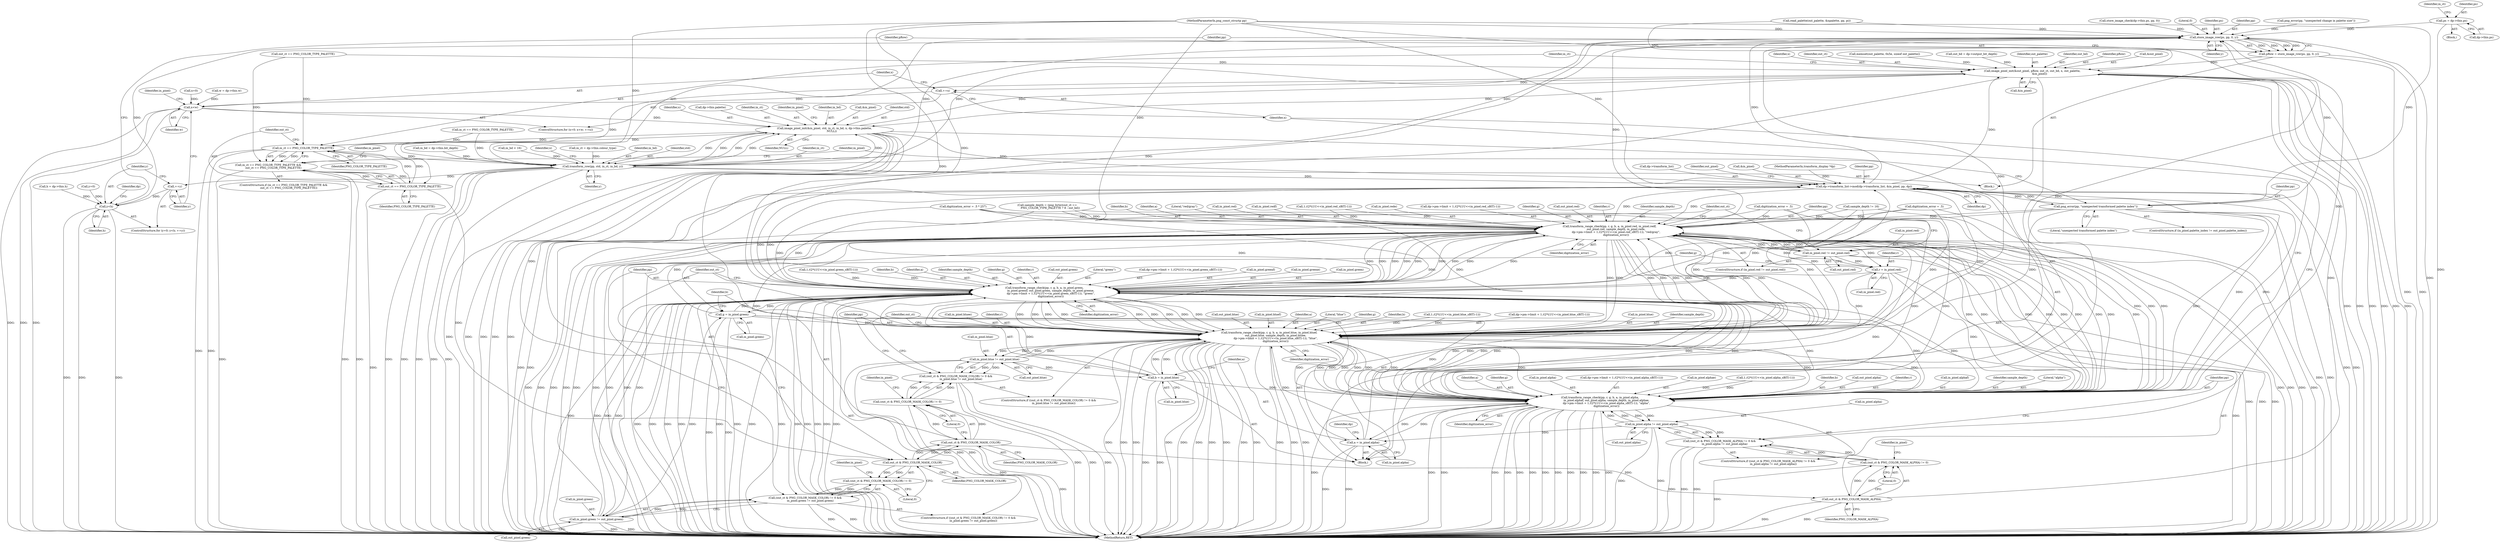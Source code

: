 digraph "0_Android_9d4853418ab2f754c2b63e091c29c5529b8b86ca_148@pointer" {
"1000122" [label="(Call,ps = dp->this.ps)"];
"1000329" [label="(Call,store_image_row(ps, pp, 0, y))"];
"1000327" [label="(Call,pRow = store_image_row(ps, pp, 0, y))"];
"1000426" [label="(Call,image_pixel_init(&out_pixel, pRow, out_ct, out_bd, x, out_palette,\n                 &in_pixel))"];
"1000349" [label="(Call,++x)"];
"1000346" [label="(Call,x<w)"];
"1000358" [label="(Call,image_pixel_init(&in_pixel, std, in_ct, in_bd, x, dp->this.palette,\n                 NULL))"];
"1000336" [label="(Call,transform_row(pp, std, in_ct, in_bd, y))"];
"1000323" [label="(Call,++y)"];
"1000320" [label="(Call,y<h)"];
"1000418" [label="(Call,dp->transform_list->mod(dp->transform_list, &in_pixel, pp, dp))"];
"1000453" [label="(Call,png_error(pp, \"unexpected transformed palette index\"))"];
"1000464" [label="(Call,transform_range_check(pp, r, g, b, a, in_pixel.red, in_pixel.redf,\n               out_pixel.red, sample_depth, in_pixel.rede,\n               dp->pm->limit + 1./(2*((1U<<in_pixel.red_sBIT)-1)), \"red/gray\",\n               digitization_error))"];
"1000398" [label="(Call,r = in_pixel.red)"];
"1000516" [label="(Call,transform_range_check(pp, r, g, b, a, in_pixel.green,\n               in_pixel.greenf, out_pixel.green, sample_depth, in_pixel.greene,\n               dp->pm->limit + 1./(2*((1U<<in_pixel.green_sBIT)-1)), \"green\",\n               digitization_error))"];
"1000403" [label="(Call,g = in_pixel.green)"];
"1000568" [label="(Call,transform_range_check(pp, r, g, b, a, in_pixel.blue, in_pixel.bluef,\n               out_pixel.blue, sample_depth, in_pixel.bluee,\n               dp->pm->limit + 1./(2*((1U<<in_pixel.blue_sBIT)-1)), \"blue\",\n               digitization_error))"];
"1000408" [label="(Call,b = in_pixel.blue)"];
"1000620" [label="(Call,transform_range_check(pp, r, g, b, a, in_pixel.alpha,\n               in_pixel.alphaf, out_pixel.alpha, sample_depth, in_pixel.alphae,\n               dp->pm->limit + 1./(2*((1U<<in_pixel.alpha_sBIT)-1)), \"alpha\",\n               digitization_error))"];
"1000413" [label="(Call,a = in_pixel.alpha)"];
"1000613" [label="(Call,in_pixel.alpha != out_pixel.alpha)"];
"1000607" [label="(Call,(out_ct & PNG_COLOR_MASK_ALPHA) != 0 &&\n            in_pixel.alpha != out_pixel.alpha)"];
"1000561" [label="(Call,in_pixel.blue != out_pixel.blue)"];
"1000555" [label="(Call,(out_ct & PNG_COLOR_MASK_COLOR) != 0 &&\n            in_pixel.blue != out_pixel.blue)"];
"1000509" [label="(Call,in_pixel.green != out_pixel.green)"];
"1000503" [label="(Call,(out_ct & PNG_COLOR_MASK_COLOR) != 0 &&\n            in_pixel.green != out_pixel.green)"];
"1000457" [label="(Call,in_pixel.red != out_pixel.red)"];
"1000438" [label="(Call,in_ct == PNG_COLOR_TYPE_PALETTE)"];
"1000437" [label="(Call,in_ct == PNG_COLOR_TYPE_PALETTE &&\n            out_ct == PNG_COLOR_TYPE_PALETTE)"];
"1000441" [label="(Call,out_ct == PNG_COLOR_TYPE_PALETTE)"];
"1000505" [label="(Call,out_ct & PNG_COLOR_MASK_COLOR)"];
"1000504" [label="(Call,(out_ct & PNG_COLOR_MASK_COLOR) != 0)"];
"1000557" [label="(Call,out_ct & PNG_COLOR_MASK_COLOR)"];
"1000556" [label="(Call,(out_ct & PNG_COLOR_MASK_COLOR) != 0)"];
"1000609" [label="(Call,out_ct & PNG_COLOR_MASK_ALPHA)"];
"1000608" [label="(Call,(out_ct & PNG_COLOR_MASK_ALPHA) != 0)"];
"1000333" [label="(Identifier,y)"];
"1000580" [label="(Call,out_pixel.blue)"];
"1000556" [label="(Call,(out_ct & PNG_COLOR_MASK_COLOR) != 0)"];
"1000458" [label="(Call,in_pixel.red)"];
"1000467" [label="(Identifier,g)"];
"1000365" [label="(Call,dp->this.palette)"];
"1000327" [label="(Call,pRow = store_image_row(ps, pp, 0, y))"];
"1000320" [label="(Call,y<h)"];
"1000617" [label="(Call,out_pixel.alpha)"];
"1000507" [label="(Identifier,PNG_COLOR_MASK_COLOR)"];
"1000408" [label="(Call,b = in_pixel.blue)"];
"1000341" [label="(Identifier,y)"];
"1000427" [label="(Call,&out_pixel)"];
"1000476" [label="(Call,out_pixel.red)"];
"1000513" [label="(Call,out_pixel.green)"];
"1000568" [label="(Call,transform_range_check(pp, r, g, b, a, in_pixel.blue, in_pixel.bluef,\n               out_pixel.blue, sample_depth, in_pixel.bluee,\n               dp->pm->limit + 1./(2*((1U<<in_pixel.blue_sBIT)-1)), \"blue\",\n               digitization_error))"];
"1000311" [label="(Call,digitization_error = .5 * 257)"];
"1000625" [label="(Identifier,a)"];
"1000506" [label="(Identifier,out_ct)"];
"1000434" [label="(Call,&in_pixel)"];
"1000615" [label="(Identifier,in_pixel)"];
"1000563" [label="(Identifier,in_pixel)"];
"1000238" [label="(Call,out_ct == PNG_COLOR_TYPE_PALETTE)"];
"1000516" [label="(Call,transform_range_check(pp, r, g, b, a, in_pixel.green,\n               in_pixel.greenf, out_pixel.green, sample_depth, in_pixel.greene,\n               dp->pm->limit + 1./(2*((1U<<in_pixel.green_sBIT)-1)), \"green\",\n               digitization_error))"];
"1000317" [label="(Call,y=0)"];
"1000541" [label="(Call,1./(2*((1U<<in_pixel.green_sBIT)-1)))"];
"1000349" [label="(Call,++x)"];
"1000561" [label="(Call,in_pixel.blue != out_pixel.blue)"];
"1000466" [label="(Identifier,r)"];
"1000249" [label="(Call,read_palette(out_palette, &npalette, pp, pi))"];
"1000121" [label="(Block,)"];
"1000614" [label="(Call,in_pixel.alpha)"];
"1000520" [label="(Identifier,b)"];
"1000577" [label="(Call,in_pixel.bluef)"];
"1000461" [label="(Call,out_pixel.red)"];
"1000323" [label="(Call,++y)"];
"1000432" [label="(Identifier,x)"];
"1000662" [label="(Identifier,dp)"];
"1000337" [label="(Identifier,pp)"];
"1000322" [label="(Identifier,h)"];
"1000611" [label="(Identifier,PNG_COLOR_MASK_ALPHA)"];
"1000400" [label="(Call,in_pixel.red)"];
"1000266" [label="(Call,digitization_error = .5)"];
"1000483" [label="(Call,dp->pm->limit + 1./(2*((1U<<in_pixel.red_sBIT)-1)))"];
"1000573" [label="(Identifier,a)"];
"1000465" [label="(Identifier,pp)"];
"1000604" [label="(Literal,\"blue\")"];
"1000346" [label="(Call,x<w)"];
"1000362" [label="(Identifier,in_ct)"];
"1000294" [label="(Call,sample_depth != 16)"];
"1000623" [label="(Identifier,g)"];
"1000555" [label="(Call,(out_ct & PNG_COLOR_MASK_COLOR) != 0 &&\n            in_pixel.blue != out_pixel.blue)"];
"1000331" [label="(Identifier,pp)"];
"1000263" [label="(Call,png_error(pp, \"unexpected change in palette size\"))"];
"1000479" [label="(Identifier,sample_depth)"];
"1000621" [label="(Identifier,pp)"];
"1000229" [label="(Call,store_image_check(dp->this.ps, pp, 0))"];
"1000571" [label="(Identifier,g)"];
"1000437" [label="(Call,in_ct == PNG_COLOR_TYPE_PALETTE &&\n            out_ct == PNG_COLOR_TYPE_PALETTE)"];
"1000626" [label="(Call,in_pixel.alpha)"];
"1000440" [label="(Identifier,PNG_COLOR_TYPE_PALETTE)"];
"1000442" [label="(Identifier,out_ct)"];
"1000443" [label="(Identifier,PNG_COLOR_TYPE_PALETTE)"];
"1000358" [label="(Call,image_pixel_init(&in_pixel, std, in_ct, in_bd, x, dp->this.palette,\n                 NULL))"];
"1000572" [label="(Identifier,b)"];
"1000639" [label="(Call,dp->pm->limit + 1./(2*((1U<<in_pixel.alpha_sBIT)-1)))"];
"1000410" [label="(Call,in_pixel.blue)"];
"1000511" [label="(Identifier,in_pixel)"];
"1000321" [label="(Identifier,y)"];
"1000455" [label="(Literal,\"unexpected transformed palette index\")"];
"1000343" [label="(Call,x=0)"];
"1000593" [label="(Call,1./(2*((1U<<in_pixel.blue_sBIT)-1)))"];
"1000328" [label="(Identifier,pRow)"];
"1000502" [label="(ControlStructure,if ((out_ct & PNG_COLOR_MASK_COLOR) != 0 &&\n            in_pixel.green != out_pixel.green))"];
"1000424" [label="(Identifier,pp)"];
"1000439" [label="(Identifier,in_ct)"];
"1000558" [label="(Identifier,out_ct)"];
"1000553" [label="(Identifier,digitization_error)"];
"1000430" [label="(Identifier,out_ct)"];
"1000468" [label="(Identifier,b)"];
"1000510" [label="(Call,in_pixel.green)"];
"1000272" [label="(Call,memset(out_palette, 0x5e, sizeof out_palette))"];
"1000667" [label="(MethodReturn,RET)"];
"1000419" [label="(Call,dp->transform_list)"];
"1000168" [label="(Call,out_bd = dp->output_bit_depth)"];
"1000636" [label="(Call,in_pixel.alphae)"];
"1000373" [label="(Identifier,in_pixel)"];
"1000501" [label="(Identifier,digitization_error)"];
"1000587" [label="(Call,dp->pm->limit + 1./(2*((1U<<in_pixel.blue_sBIT)-1)))"];
"1000517" [label="(Identifier,pp)"];
"1000360" [label="(Identifier,in_pixel)"];
"1000282" [label="(Call,in_bd < 16)"];
"1000370" [label="(Identifier,NULL)"];
"1000344" [label="(Identifier,x)"];
"1000363" [label="(Identifier,in_bd)"];
"1000329" [label="(Call,store_image_row(ps, pp, 0, y))"];
"1000521" [label="(Identifier,a)"];
"1000531" [label="(Identifier,sample_depth)"];
"1000554" [label="(ControlStructure,if ((out_ct & PNG_COLOR_MASK_COLOR) != 0 &&\n            in_pixel.blue != out_pixel.blue))"];
"1000503" [label="(Call,(out_ct & PNG_COLOR_MASK_COLOR) != 0 &&\n            in_pixel.green != out_pixel.green)"];
"1000415" [label="(Call,in_pixel.alpha)"];
"1000425" [label="(Identifier,dp)"];
"1000420" [label="(Identifier,dp)"];
"1000519" [label="(Identifier,g)"];
"1000347" [label="(Identifier,x)"];
"1000146" [label="(Call,w = dp->this.w)"];
"1000130" [label="(Call,in_ct = dp->this.colour_type)"];
"1000518" [label="(Identifier,r)"];
"1000340" [label="(Identifier,in_bd)"];
"1000433" [label="(Identifier,out_palette)"];
"1000459" [label="(Identifier,in_pixel)"];
"1000414" [label="(Identifier,a)"];
"1000426" [label="(Call,image_pixel_init(&out_pixel, pRow, out_ct, out_bd, x, out_palette,\n                 &in_pixel))"];
"1000348" [label="(Identifier,w)"];
"1000409" [label="(Identifier,b)"];
"1000606" [label="(ControlStructure,if ((out_ct & PNG_COLOR_MASK_ALPHA) != 0 &&\n            in_pixel.alpha != out_pixel.alpha))"];
"1000413" [label="(Call,a = in_pixel.alpha)"];
"1000445" [label="(ControlStructure,if (in_pixel.palette_index != out_pixel.palette_index))"];
"1000403" [label="(Call,g = in_pixel.green)"];
"1000645" [label="(Call,1./(2*((1U<<in_pixel.alpha_sBIT)-1)))"];
"1000505" [label="(Call,out_ct & PNG_COLOR_MASK_COLOR)"];
"1000338" [label="(Identifier,std)"];
"1000612" [label="(Literal,0)"];
"1000119" [label="(MethodParameterIn,png_const_structp pp)"];
"1000418" [label="(Call,dp->transform_list->mod(dp->transform_list, &in_pixel, pp, dp))"];
"1000469" [label="(Identifier,a)"];
"1000500" [label="(Literal,\"red/gray\")"];
"1000509" [label="(Call,in_pixel.green != out_pixel.green)"];
"1000399" [label="(Identifier,r)"];
"1000431" [label="(Identifier,out_bd)"];
"1000620" [label="(Call,transform_range_check(pp, r, g, b, a, in_pixel.alpha,\n               in_pixel.alphaf, out_pixel.alpha, sample_depth, in_pixel.alphae,\n               dp->pm->limit + 1./(2*((1U<<in_pixel.alpha_sBIT)-1)), \"alpha\",\n               digitization_error))"];
"1000528" [label="(Call,out_pixel.green)"];
"1000552" [label="(Literal,\"green\")"];
"1000324" [label="(Identifier,y)"];
"1000339" [label="(Identifier,in_ct)"];
"1000470" [label="(Call,in_pixel.red)"];
"1000359" [label="(Call,&in_pixel)"];
"1000624" [label="(Identifier,b)"];
"1000632" [label="(Call,out_pixel.alpha)"];
"1000562" [label="(Call,in_pixel.blue)"];
"1000404" [label="(Identifier,g)"];
"1000560" [label="(Literal,0)"];
"1000428" [label="(Identifier,out_pixel)"];
"1000325" [label="(Block,)"];
"1000622" [label="(Identifier,r)"];
"1000473" [label="(Call,in_pixel.redf)"];
"1000565" [label="(Call,out_pixel.blue)"];
"1000307" [label="(Call,digitization_error = .5)"];
"1000422" [label="(Call,&in_pixel)"];
"1000138" [label="(Call,in_bd = dp->this.bit_depth)"];
"1000350" [label="(Identifier,x)"];
"1000429" [label="(Identifier,pRow)"];
"1000629" [label="(Call,in_pixel.alphaf)"];
"1000557" [label="(Call,out_ct & PNG_COLOR_MASK_COLOR)"];
"1000174" [label="(Call,sample_depth = (png_byte)(out_ct ==\n       PNG_COLOR_TYPE_PALETTE ? 8 : out_bd))"];
"1000535" [label="(Call,dp->pm->limit + 1./(2*((1U<<in_pixel.green_sBIT)-1)))"];
"1000574" [label="(Call,in_pixel.blue)"];
"1000525" [label="(Call,in_pixel.greenf)"];
"1000610" [label="(Identifier,out_ct)"];
"1000657" [label="(Identifier,digitization_error)"];
"1000448" [label="(Identifier,in_pixel)"];
"1000456" [label="(ControlStructure,if (in_pixel.red != out_pixel.red))"];
"1000342" [label="(ControlStructure,for (x=0; x<w; ++x))"];
"1000583" [label="(Identifier,sample_depth)"];
"1000398" [label="(Call,r = in_pixel.red)"];
"1000131" [label="(Identifier,in_ct)"];
"1000124" [label="(Call,dp->this.ps)"];
"1000489" [label="(Call,1./(2*((1U<<in_pixel.red_sBIT)-1)))"];
"1000504" [label="(Call,(out_ct & PNG_COLOR_MASK_COLOR) != 0)"];
"1000457" [label="(Call,in_pixel.red != out_pixel.red)"];
"1000405" [label="(Call,in_pixel.green)"];
"1000438" [label="(Call,in_ct == PNG_COLOR_TYPE_PALETTE)"];
"1000454" [label="(Identifier,pp)"];
"1000613" [label="(Call,in_pixel.alpha != out_pixel.alpha)"];
"1000635" [label="(Identifier,sample_depth)"];
"1000584" [label="(Call,in_pixel.bluee)"];
"1000609" [label="(Call,out_ct & PNG_COLOR_MASK_ALPHA)"];
"1000453" [label="(Call,png_error(pp, \"unexpected transformed palette index\"))"];
"1000569" [label="(Identifier,pp)"];
"1000441" [label="(Call,out_ct == PNG_COLOR_TYPE_PALETTE)"];
"1000436" [label="(ControlStructure,if (in_ct == PNG_COLOR_TYPE_PALETTE &&\n            out_ct == PNG_COLOR_TYPE_PALETTE))"];
"1000122" [label="(Call,ps = dp->this.ps)"];
"1000605" [label="(Identifier,digitization_error)"];
"1000279" [label="(Call,in_ct == PNG_COLOR_TYPE_PALETTE)"];
"1000480" [label="(Call,in_pixel.rede)"];
"1000508" [label="(Literal,0)"];
"1000123" [label="(Identifier,ps)"];
"1000336" [label="(Call,transform_row(pp, std, in_ct, in_bd, y))"];
"1000464" [label="(Call,transform_range_check(pp, r, g, b, a, in_pixel.red, in_pixel.redf,\n               out_pixel.red, sample_depth, in_pixel.rede,\n               dp->pm->limit + 1./(2*((1U<<in_pixel.red_sBIT)-1)), \"red/gray\",\n               digitization_error))"];
"1000607" [label="(Call,(out_ct & PNG_COLOR_MASK_ALPHA) != 0 &&\n            in_pixel.alpha != out_pixel.alpha)"];
"1000570" [label="(Identifier,r)"];
"1000361" [label="(Identifier,std)"];
"1000332" [label="(Literal,0)"];
"1000330" [label="(Identifier,ps)"];
"1000154" [label="(Call,h = dp->this.h)"];
"1000118" [label="(MethodParameterIn,transform_display *dp)"];
"1000559" [label="(Identifier,PNG_COLOR_MASK_COLOR)"];
"1000316" [label="(ControlStructure,for (y=0; y<h; ++y))"];
"1000532" [label="(Call,in_pixel.greene)"];
"1000351" [label="(Block,)"];
"1000656" [label="(Literal,\"alpha\")"];
"1000608" [label="(Call,(out_ct & PNG_COLOR_MASK_ALPHA) != 0)"];
"1000522" [label="(Call,in_pixel.green)"];
"1000364" [label="(Identifier,x)"];
"1000122" -> "1000121"  [label="AST: "];
"1000122" -> "1000124"  [label="CFG: "];
"1000123" -> "1000122"  [label="AST: "];
"1000124" -> "1000122"  [label="AST: "];
"1000131" -> "1000122"  [label="CFG: "];
"1000122" -> "1000667"  [label="DDG: "];
"1000122" -> "1000329"  [label="DDG: "];
"1000329" -> "1000327"  [label="AST: "];
"1000329" -> "1000333"  [label="CFG: "];
"1000330" -> "1000329"  [label="AST: "];
"1000331" -> "1000329"  [label="AST: "];
"1000332" -> "1000329"  [label="AST: "];
"1000333" -> "1000329"  [label="AST: "];
"1000327" -> "1000329"  [label="CFG: "];
"1000329" -> "1000667"  [label="DDG: "];
"1000329" -> "1000327"  [label="DDG: "];
"1000329" -> "1000327"  [label="DDG: "];
"1000329" -> "1000327"  [label="DDG: "];
"1000329" -> "1000327"  [label="DDG: "];
"1000620" -> "1000329"  [label="DDG: "];
"1000263" -> "1000329"  [label="DDG: "];
"1000418" -> "1000329"  [label="DDG: "];
"1000453" -> "1000329"  [label="DDG: "];
"1000336" -> "1000329"  [label="DDG: "];
"1000568" -> "1000329"  [label="DDG: "];
"1000464" -> "1000329"  [label="DDG: "];
"1000249" -> "1000329"  [label="DDG: "];
"1000229" -> "1000329"  [label="DDG: "];
"1000516" -> "1000329"  [label="DDG: "];
"1000119" -> "1000329"  [label="DDG: "];
"1000320" -> "1000329"  [label="DDG: "];
"1000329" -> "1000336"  [label="DDG: "];
"1000329" -> "1000336"  [label="DDG: "];
"1000327" -> "1000325"  [label="AST: "];
"1000328" -> "1000327"  [label="AST: "];
"1000337" -> "1000327"  [label="CFG: "];
"1000327" -> "1000667"  [label="DDG: "];
"1000327" -> "1000667"  [label="DDG: "];
"1000327" -> "1000426"  [label="DDG: "];
"1000426" -> "1000351"  [label="AST: "];
"1000426" -> "1000434"  [label="CFG: "];
"1000427" -> "1000426"  [label="AST: "];
"1000429" -> "1000426"  [label="AST: "];
"1000430" -> "1000426"  [label="AST: "];
"1000431" -> "1000426"  [label="AST: "];
"1000432" -> "1000426"  [label="AST: "];
"1000433" -> "1000426"  [label="AST: "];
"1000434" -> "1000426"  [label="AST: "];
"1000439" -> "1000426"  [label="CFG: "];
"1000426" -> "1000667"  [label="DDG: "];
"1000426" -> "1000667"  [label="DDG: "];
"1000426" -> "1000667"  [label="DDG: "];
"1000426" -> "1000667"  [label="DDG: "];
"1000426" -> "1000667"  [label="DDG: "];
"1000426" -> "1000667"  [label="DDG: "];
"1000426" -> "1000349"  [label="DDG: "];
"1000426" -> "1000358"  [label="DDG: "];
"1000238" -> "1000426"  [label="DDG: "];
"1000609" -> "1000426"  [label="DDG: "];
"1000168" -> "1000426"  [label="DDG: "];
"1000358" -> "1000426"  [label="DDG: "];
"1000272" -> "1000426"  [label="DDG: "];
"1000249" -> "1000426"  [label="DDG: "];
"1000418" -> "1000426"  [label="DDG: "];
"1000426" -> "1000441"  [label="DDG: "];
"1000426" -> "1000505"  [label="DDG: "];
"1000349" -> "1000342"  [label="AST: "];
"1000349" -> "1000350"  [label="CFG: "];
"1000350" -> "1000349"  [label="AST: "];
"1000347" -> "1000349"  [label="CFG: "];
"1000349" -> "1000346"  [label="DDG: "];
"1000346" -> "1000342"  [label="AST: "];
"1000346" -> "1000348"  [label="CFG: "];
"1000347" -> "1000346"  [label="AST: "];
"1000348" -> "1000346"  [label="AST: "];
"1000360" -> "1000346"  [label="CFG: "];
"1000324" -> "1000346"  [label="CFG: "];
"1000346" -> "1000667"  [label="DDG: "];
"1000346" -> "1000667"  [label="DDG: "];
"1000346" -> "1000667"  [label="DDG: "];
"1000343" -> "1000346"  [label="DDG: "];
"1000146" -> "1000346"  [label="DDG: "];
"1000346" -> "1000358"  [label="DDG: "];
"1000358" -> "1000351"  [label="AST: "];
"1000358" -> "1000370"  [label="CFG: "];
"1000359" -> "1000358"  [label="AST: "];
"1000361" -> "1000358"  [label="AST: "];
"1000362" -> "1000358"  [label="AST: "];
"1000363" -> "1000358"  [label="AST: "];
"1000364" -> "1000358"  [label="AST: "];
"1000365" -> "1000358"  [label="AST: "];
"1000370" -> "1000358"  [label="AST: "];
"1000373" -> "1000358"  [label="CFG: "];
"1000358" -> "1000667"  [label="DDG: "];
"1000358" -> "1000667"  [label="DDG: "];
"1000358" -> "1000667"  [label="DDG: "];
"1000358" -> "1000667"  [label="DDG: "];
"1000358" -> "1000667"  [label="DDG: "];
"1000358" -> "1000336"  [label="DDG: "];
"1000358" -> "1000336"  [label="DDG: "];
"1000336" -> "1000358"  [label="DDG: "];
"1000336" -> "1000358"  [label="DDG: "];
"1000336" -> "1000358"  [label="DDG: "];
"1000438" -> "1000358"  [label="DDG: "];
"1000358" -> "1000418"  [label="DDG: "];
"1000358" -> "1000438"  [label="DDG: "];
"1000336" -> "1000325"  [label="AST: "];
"1000336" -> "1000341"  [label="CFG: "];
"1000337" -> "1000336"  [label="AST: "];
"1000338" -> "1000336"  [label="AST: "];
"1000339" -> "1000336"  [label="AST: "];
"1000340" -> "1000336"  [label="AST: "];
"1000341" -> "1000336"  [label="AST: "];
"1000344" -> "1000336"  [label="CFG: "];
"1000336" -> "1000667"  [label="DDG: "];
"1000336" -> "1000667"  [label="DDG: "];
"1000336" -> "1000667"  [label="DDG: "];
"1000336" -> "1000667"  [label="DDG: "];
"1000336" -> "1000667"  [label="DDG: "];
"1000336" -> "1000323"  [label="DDG: "];
"1000119" -> "1000336"  [label="DDG: "];
"1000279" -> "1000336"  [label="DDG: "];
"1000438" -> "1000336"  [label="DDG: "];
"1000130" -> "1000336"  [label="DDG: "];
"1000138" -> "1000336"  [label="DDG: "];
"1000282" -> "1000336"  [label="DDG: "];
"1000336" -> "1000418"  [label="DDG: "];
"1000323" -> "1000316"  [label="AST: "];
"1000323" -> "1000324"  [label="CFG: "];
"1000324" -> "1000323"  [label="AST: "];
"1000321" -> "1000323"  [label="CFG: "];
"1000323" -> "1000320"  [label="DDG: "];
"1000320" -> "1000316"  [label="AST: "];
"1000320" -> "1000322"  [label="CFG: "];
"1000321" -> "1000320"  [label="AST: "];
"1000322" -> "1000320"  [label="AST: "];
"1000328" -> "1000320"  [label="CFG: "];
"1000662" -> "1000320"  [label="CFG: "];
"1000320" -> "1000667"  [label="DDG: "];
"1000320" -> "1000667"  [label="DDG: "];
"1000320" -> "1000667"  [label="DDG: "];
"1000317" -> "1000320"  [label="DDG: "];
"1000154" -> "1000320"  [label="DDG: "];
"1000418" -> "1000351"  [label="AST: "];
"1000418" -> "1000425"  [label="CFG: "];
"1000419" -> "1000418"  [label="AST: "];
"1000422" -> "1000418"  [label="AST: "];
"1000424" -> "1000418"  [label="AST: "];
"1000425" -> "1000418"  [label="AST: "];
"1000428" -> "1000418"  [label="CFG: "];
"1000418" -> "1000667"  [label="DDG: "];
"1000418" -> "1000667"  [label="DDG: "];
"1000418" -> "1000667"  [label="DDG: "];
"1000418" -> "1000667"  [label="DDG: "];
"1000620" -> "1000418"  [label="DDG: "];
"1000453" -> "1000418"  [label="DDG: "];
"1000568" -> "1000418"  [label="DDG: "];
"1000464" -> "1000418"  [label="DDG: "];
"1000516" -> "1000418"  [label="DDG: "];
"1000119" -> "1000418"  [label="DDG: "];
"1000118" -> "1000418"  [label="DDG: "];
"1000418" -> "1000453"  [label="DDG: "];
"1000418" -> "1000464"  [label="DDG: "];
"1000418" -> "1000516"  [label="DDG: "];
"1000418" -> "1000568"  [label="DDG: "];
"1000418" -> "1000620"  [label="DDG: "];
"1000453" -> "1000445"  [label="AST: "];
"1000453" -> "1000455"  [label="CFG: "];
"1000454" -> "1000453"  [label="AST: "];
"1000455" -> "1000453"  [label="AST: "];
"1000459" -> "1000453"  [label="CFG: "];
"1000453" -> "1000667"  [label="DDG: "];
"1000453" -> "1000667"  [label="DDG: "];
"1000119" -> "1000453"  [label="DDG: "];
"1000453" -> "1000464"  [label="DDG: "];
"1000453" -> "1000516"  [label="DDG: "];
"1000453" -> "1000568"  [label="DDG: "];
"1000453" -> "1000620"  [label="DDG: "];
"1000464" -> "1000456"  [label="AST: "];
"1000464" -> "1000501"  [label="CFG: "];
"1000465" -> "1000464"  [label="AST: "];
"1000466" -> "1000464"  [label="AST: "];
"1000467" -> "1000464"  [label="AST: "];
"1000468" -> "1000464"  [label="AST: "];
"1000469" -> "1000464"  [label="AST: "];
"1000470" -> "1000464"  [label="AST: "];
"1000473" -> "1000464"  [label="AST: "];
"1000476" -> "1000464"  [label="AST: "];
"1000479" -> "1000464"  [label="AST: "];
"1000480" -> "1000464"  [label="AST: "];
"1000483" -> "1000464"  [label="AST: "];
"1000500" -> "1000464"  [label="AST: "];
"1000501" -> "1000464"  [label="AST: "];
"1000506" -> "1000464"  [label="CFG: "];
"1000464" -> "1000667"  [label="DDG: "];
"1000464" -> "1000667"  [label="DDG: "];
"1000464" -> "1000667"  [label="DDG: "];
"1000464" -> "1000667"  [label="DDG: "];
"1000464" -> "1000667"  [label="DDG: "];
"1000464" -> "1000667"  [label="DDG: "];
"1000464" -> "1000667"  [label="DDG: "];
"1000464" -> "1000667"  [label="DDG: "];
"1000464" -> "1000667"  [label="DDG: "];
"1000464" -> "1000667"  [label="DDG: "];
"1000464" -> "1000667"  [label="DDG: "];
"1000464" -> "1000667"  [label="DDG: "];
"1000464" -> "1000667"  [label="DDG: "];
"1000464" -> "1000398"  [label="DDG: "];
"1000464" -> "1000457"  [label="DDG: "];
"1000464" -> "1000457"  [label="DDG: "];
"1000119" -> "1000464"  [label="DDG: "];
"1000398" -> "1000464"  [label="DDG: "];
"1000403" -> "1000464"  [label="DDG: "];
"1000408" -> "1000464"  [label="DDG: "];
"1000413" -> "1000464"  [label="DDG: "];
"1000457" -> "1000464"  [label="DDG: "];
"1000457" -> "1000464"  [label="DDG: "];
"1000568" -> "1000464"  [label="DDG: "];
"1000568" -> "1000464"  [label="DDG: "];
"1000516" -> "1000464"  [label="DDG: "];
"1000516" -> "1000464"  [label="DDG: "];
"1000620" -> "1000464"  [label="DDG: "];
"1000620" -> "1000464"  [label="DDG: "];
"1000294" -> "1000464"  [label="DDG: "];
"1000174" -> "1000464"  [label="DDG: "];
"1000489" -> "1000464"  [label="DDG: "];
"1000489" -> "1000464"  [label="DDG: "];
"1000266" -> "1000464"  [label="DDG: "];
"1000307" -> "1000464"  [label="DDG: "];
"1000311" -> "1000464"  [label="DDG: "];
"1000464" -> "1000516"  [label="DDG: "];
"1000464" -> "1000516"  [label="DDG: "];
"1000464" -> "1000516"  [label="DDG: "];
"1000464" -> "1000516"  [label="DDG: "];
"1000464" -> "1000516"  [label="DDG: "];
"1000464" -> "1000516"  [label="DDG: "];
"1000464" -> "1000516"  [label="DDG: "];
"1000464" -> "1000568"  [label="DDG: "];
"1000464" -> "1000568"  [label="DDG: "];
"1000464" -> "1000568"  [label="DDG: "];
"1000464" -> "1000568"  [label="DDG: "];
"1000464" -> "1000568"  [label="DDG: "];
"1000464" -> "1000568"  [label="DDG: "];
"1000464" -> "1000568"  [label="DDG: "];
"1000464" -> "1000620"  [label="DDG: "];
"1000464" -> "1000620"  [label="DDG: "];
"1000464" -> "1000620"  [label="DDG: "];
"1000464" -> "1000620"  [label="DDG: "];
"1000464" -> "1000620"  [label="DDG: "];
"1000464" -> "1000620"  [label="DDG: "];
"1000464" -> "1000620"  [label="DDG: "];
"1000398" -> "1000351"  [label="AST: "];
"1000398" -> "1000400"  [label="CFG: "];
"1000399" -> "1000398"  [label="AST: "];
"1000400" -> "1000398"  [label="AST: "];
"1000404" -> "1000398"  [label="CFG: "];
"1000398" -> "1000667"  [label="DDG: "];
"1000457" -> "1000398"  [label="DDG: "];
"1000398" -> "1000516"  [label="DDG: "];
"1000398" -> "1000568"  [label="DDG: "];
"1000398" -> "1000620"  [label="DDG: "];
"1000516" -> "1000502"  [label="AST: "];
"1000516" -> "1000553"  [label="CFG: "];
"1000517" -> "1000516"  [label="AST: "];
"1000518" -> "1000516"  [label="AST: "];
"1000519" -> "1000516"  [label="AST: "];
"1000520" -> "1000516"  [label="AST: "];
"1000521" -> "1000516"  [label="AST: "];
"1000522" -> "1000516"  [label="AST: "];
"1000525" -> "1000516"  [label="AST: "];
"1000528" -> "1000516"  [label="AST: "];
"1000531" -> "1000516"  [label="AST: "];
"1000532" -> "1000516"  [label="AST: "];
"1000535" -> "1000516"  [label="AST: "];
"1000552" -> "1000516"  [label="AST: "];
"1000553" -> "1000516"  [label="AST: "];
"1000558" -> "1000516"  [label="CFG: "];
"1000516" -> "1000667"  [label="DDG: "];
"1000516" -> "1000667"  [label="DDG: "];
"1000516" -> "1000667"  [label="DDG: "];
"1000516" -> "1000667"  [label="DDG: "];
"1000516" -> "1000667"  [label="DDG: "];
"1000516" -> "1000667"  [label="DDG: "];
"1000516" -> "1000667"  [label="DDG: "];
"1000516" -> "1000667"  [label="DDG: "];
"1000516" -> "1000667"  [label="DDG: "];
"1000516" -> "1000667"  [label="DDG: "];
"1000516" -> "1000667"  [label="DDG: "];
"1000516" -> "1000667"  [label="DDG: "];
"1000516" -> "1000667"  [label="DDG: "];
"1000516" -> "1000403"  [label="DDG: "];
"1000516" -> "1000509"  [label="DDG: "];
"1000516" -> "1000509"  [label="DDG: "];
"1000119" -> "1000516"  [label="DDG: "];
"1000403" -> "1000516"  [label="DDG: "];
"1000408" -> "1000516"  [label="DDG: "];
"1000413" -> "1000516"  [label="DDG: "];
"1000509" -> "1000516"  [label="DDG: "];
"1000509" -> "1000516"  [label="DDG: "];
"1000568" -> "1000516"  [label="DDG: "];
"1000568" -> "1000516"  [label="DDG: "];
"1000620" -> "1000516"  [label="DDG: "];
"1000620" -> "1000516"  [label="DDG: "];
"1000294" -> "1000516"  [label="DDG: "];
"1000174" -> "1000516"  [label="DDG: "];
"1000541" -> "1000516"  [label="DDG: "];
"1000541" -> "1000516"  [label="DDG: "];
"1000266" -> "1000516"  [label="DDG: "];
"1000307" -> "1000516"  [label="DDG: "];
"1000311" -> "1000516"  [label="DDG: "];
"1000516" -> "1000568"  [label="DDG: "];
"1000516" -> "1000568"  [label="DDG: "];
"1000516" -> "1000568"  [label="DDG: "];
"1000516" -> "1000568"  [label="DDG: "];
"1000516" -> "1000568"  [label="DDG: "];
"1000516" -> "1000568"  [label="DDG: "];
"1000516" -> "1000568"  [label="DDG: "];
"1000516" -> "1000620"  [label="DDG: "];
"1000516" -> "1000620"  [label="DDG: "];
"1000516" -> "1000620"  [label="DDG: "];
"1000516" -> "1000620"  [label="DDG: "];
"1000516" -> "1000620"  [label="DDG: "];
"1000516" -> "1000620"  [label="DDG: "];
"1000516" -> "1000620"  [label="DDG: "];
"1000403" -> "1000351"  [label="AST: "];
"1000403" -> "1000405"  [label="CFG: "];
"1000404" -> "1000403"  [label="AST: "];
"1000405" -> "1000403"  [label="AST: "];
"1000409" -> "1000403"  [label="CFG: "];
"1000403" -> "1000667"  [label="DDG: "];
"1000403" -> "1000667"  [label="DDG: "];
"1000509" -> "1000403"  [label="DDG: "];
"1000403" -> "1000568"  [label="DDG: "];
"1000403" -> "1000620"  [label="DDG: "];
"1000568" -> "1000554"  [label="AST: "];
"1000568" -> "1000605"  [label="CFG: "];
"1000569" -> "1000568"  [label="AST: "];
"1000570" -> "1000568"  [label="AST: "];
"1000571" -> "1000568"  [label="AST: "];
"1000572" -> "1000568"  [label="AST: "];
"1000573" -> "1000568"  [label="AST: "];
"1000574" -> "1000568"  [label="AST: "];
"1000577" -> "1000568"  [label="AST: "];
"1000580" -> "1000568"  [label="AST: "];
"1000583" -> "1000568"  [label="AST: "];
"1000584" -> "1000568"  [label="AST: "];
"1000587" -> "1000568"  [label="AST: "];
"1000604" -> "1000568"  [label="AST: "];
"1000605" -> "1000568"  [label="AST: "];
"1000610" -> "1000568"  [label="CFG: "];
"1000568" -> "1000667"  [label="DDG: "];
"1000568" -> "1000667"  [label="DDG: "];
"1000568" -> "1000667"  [label="DDG: "];
"1000568" -> "1000667"  [label="DDG: "];
"1000568" -> "1000667"  [label="DDG: "];
"1000568" -> "1000667"  [label="DDG: "];
"1000568" -> "1000667"  [label="DDG: "];
"1000568" -> "1000667"  [label="DDG: "];
"1000568" -> "1000667"  [label="DDG: "];
"1000568" -> "1000667"  [label="DDG: "];
"1000568" -> "1000667"  [label="DDG: "];
"1000568" -> "1000667"  [label="DDG: "];
"1000568" -> "1000667"  [label="DDG: "];
"1000568" -> "1000408"  [label="DDG: "];
"1000568" -> "1000561"  [label="DDG: "];
"1000568" -> "1000561"  [label="DDG: "];
"1000119" -> "1000568"  [label="DDG: "];
"1000408" -> "1000568"  [label="DDG: "];
"1000413" -> "1000568"  [label="DDG: "];
"1000561" -> "1000568"  [label="DDG: "];
"1000561" -> "1000568"  [label="DDG: "];
"1000620" -> "1000568"  [label="DDG: "];
"1000620" -> "1000568"  [label="DDG: "];
"1000294" -> "1000568"  [label="DDG: "];
"1000174" -> "1000568"  [label="DDG: "];
"1000593" -> "1000568"  [label="DDG: "];
"1000593" -> "1000568"  [label="DDG: "];
"1000266" -> "1000568"  [label="DDG: "];
"1000307" -> "1000568"  [label="DDG: "];
"1000311" -> "1000568"  [label="DDG: "];
"1000568" -> "1000620"  [label="DDG: "];
"1000568" -> "1000620"  [label="DDG: "];
"1000568" -> "1000620"  [label="DDG: "];
"1000568" -> "1000620"  [label="DDG: "];
"1000568" -> "1000620"  [label="DDG: "];
"1000568" -> "1000620"  [label="DDG: "];
"1000568" -> "1000620"  [label="DDG: "];
"1000408" -> "1000351"  [label="AST: "];
"1000408" -> "1000410"  [label="CFG: "];
"1000409" -> "1000408"  [label="AST: "];
"1000410" -> "1000408"  [label="AST: "];
"1000414" -> "1000408"  [label="CFG: "];
"1000408" -> "1000667"  [label="DDG: "];
"1000408" -> "1000667"  [label="DDG: "];
"1000561" -> "1000408"  [label="DDG: "];
"1000408" -> "1000620"  [label="DDG: "];
"1000620" -> "1000606"  [label="AST: "];
"1000620" -> "1000657"  [label="CFG: "];
"1000621" -> "1000620"  [label="AST: "];
"1000622" -> "1000620"  [label="AST: "];
"1000623" -> "1000620"  [label="AST: "];
"1000624" -> "1000620"  [label="AST: "];
"1000625" -> "1000620"  [label="AST: "];
"1000626" -> "1000620"  [label="AST: "];
"1000629" -> "1000620"  [label="AST: "];
"1000632" -> "1000620"  [label="AST: "];
"1000635" -> "1000620"  [label="AST: "];
"1000636" -> "1000620"  [label="AST: "];
"1000639" -> "1000620"  [label="AST: "];
"1000656" -> "1000620"  [label="AST: "];
"1000657" -> "1000620"  [label="AST: "];
"1000350" -> "1000620"  [label="CFG: "];
"1000620" -> "1000667"  [label="DDG: "];
"1000620" -> "1000667"  [label="DDG: "];
"1000620" -> "1000667"  [label="DDG: "];
"1000620" -> "1000667"  [label="DDG: "];
"1000620" -> "1000667"  [label="DDG: "];
"1000620" -> "1000667"  [label="DDG: "];
"1000620" -> "1000667"  [label="DDG: "];
"1000620" -> "1000667"  [label="DDG: "];
"1000620" -> "1000667"  [label="DDG: "];
"1000620" -> "1000667"  [label="DDG: "];
"1000620" -> "1000667"  [label="DDG: "];
"1000620" -> "1000667"  [label="DDG: "];
"1000620" -> "1000667"  [label="DDG: "];
"1000620" -> "1000413"  [label="DDG: "];
"1000620" -> "1000613"  [label="DDG: "];
"1000620" -> "1000613"  [label="DDG: "];
"1000119" -> "1000620"  [label="DDG: "];
"1000413" -> "1000620"  [label="DDG: "];
"1000613" -> "1000620"  [label="DDG: "];
"1000613" -> "1000620"  [label="DDG: "];
"1000294" -> "1000620"  [label="DDG: "];
"1000174" -> "1000620"  [label="DDG: "];
"1000645" -> "1000620"  [label="DDG: "];
"1000645" -> "1000620"  [label="DDG: "];
"1000266" -> "1000620"  [label="DDG: "];
"1000307" -> "1000620"  [label="DDG: "];
"1000311" -> "1000620"  [label="DDG: "];
"1000413" -> "1000351"  [label="AST: "];
"1000413" -> "1000415"  [label="CFG: "];
"1000414" -> "1000413"  [label="AST: "];
"1000415" -> "1000413"  [label="AST: "];
"1000420" -> "1000413"  [label="CFG: "];
"1000413" -> "1000667"  [label="DDG: "];
"1000413" -> "1000667"  [label="DDG: "];
"1000613" -> "1000413"  [label="DDG: "];
"1000613" -> "1000607"  [label="AST: "];
"1000613" -> "1000617"  [label="CFG: "];
"1000614" -> "1000613"  [label="AST: "];
"1000617" -> "1000613"  [label="AST: "];
"1000607" -> "1000613"  [label="CFG: "];
"1000613" -> "1000667"  [label="DDG: "];
"1000613" -> "1000667"  [label="DDG: "];
"1000613" -> "1000607"  [label="DDG: "];
"1000613" -> "1000607"  [label="DDG: "];
"1000607" -> "1000606"  [label="AST: "];
"1000607" -> "1000608"  [label="CFG: "];
"1000608" -> "1000607"  [label="AST: "];
"1000621" -> "1000607"  [label="CFG: "];
"1000350" -> "1000607"  [label="CFG: "];
"1000607" -> "1000667"  [label="DDG: "];
"1000607" -> "1000667"  [label="DDG: "];
"1000607" -> "1000667"  [label="DDG: "];
"1000608" -> "1000607"  [label="DDG: "];
"1000608" -> "1000607"  [label="DDG: "];
"1000561" -> "1000555"  [label="AST: "];
"1000561" -> "1000565"  [label="CFG: "];
"1000562" -> "1000561"  [label="AST: "];
"1000565" -> "1000561"  [label="AST: "];
"1000555" -> "1000561"  [label="CFG: "];
"1000561" -> "1000667"  [label="DDG: "];
"1000561" -> "1000667"  [label="DDG: "];
"1000561" -> "1000555"  [label="DDG: "];
"1000561" -> "1000555"  [label="DDG: "];
"1000555" -> "1000554"  [label="AST: "];
"1000555" -> "1000556"  [label="CFG: "];
"1000556" -> "1000555"  [label="AST: "];
"1000569" -> "1000555"  [label="CFG: "];
"1000610" -> "1000555"  [label="CFG: "];
"1000555" -> "1000667"  [label="DDG: "];
"1000555" -> "1000667"  [label="DDG: "];
"1000555" -> "1000667"  [label="DDG: "];
"1000556" -> "1000555"  [label="DDG: "];
"1000556" -> "1000555"  [label="DDG: "];
"1000509" -> "1000503"  [label="AST: "];
"1000509" -> "1000513"  [label="CFG: "];
"1000510" -> "1000509"  [label="AST: "];
"1000513" -> "1000509"  [label="AST: "];
"1000503" -> "1000509"  [label="CFG: "];
"1000509" -> "1000667"  [label="DDG: "];
"1000509" -> "1000667"  [label="DDG: "];
"1000509" -> "1000503"  [label="DDG: "];
"1000509" -> "1000503"  [label="DDG: "];
"1000503" -> "1000502"  [label="AST: "];
"1000503" -> "1000504"  [label="CFG: "];
"1000504" -> "1000503"  [label="AST: "];
"1000517" -> "1000503"  [label="CFG: "];
"1000558" -> "1000503"  [label="CFG: "];
"1000503" -> "1000667"  [label="DDG: "];
"1000503" -> "1000667"  [label="DDG: "];
"1000504" -> "1000503"  [label="DDG: "];
"1000504" -> "1000503"  [label="DDG: "];
"1000457" -> "1000456"  [label="AST: "];
"1000457" -> "1000461"  [label="CFG: "];
"1000458" -> "1000457"  [label="AST: "];
"1000461" -> "1000457"  [label="AST: "];
"1000465" -> "1000457"  [label="CFG: "];
"1000506" -> "1000457"  [label="CFG: "];
"1000457" -> "1000667"  [label="DDG: "];
"1000457" -> "1000667"  [label="DDG: "];
"1000457" -> "1000667"  [label="DDG: "];
"1000438" -> "1000437"  [label="AST: "];
"1000438" -> "1000440"  [label="CFG: "];
"1000439" -> "1000438"  [label="AST: "];
"1000440" -> "1000438"  [label="AST: "];
"1000442" -> "1000438"  [label="CFG: "];
"1000437" -> "1000438"  [label="CFG: "];
"1000438" -> "1000667"  [label="DDG: "];
"1000438" -> "1000667"  [label="DDG: "];
"1000438" -> "1000437"  [label="DDG: "];
"1000438" -> "1000437"  [label="DDG: "];
"1000441" -> "1000438"  [label="DDG: "];
"1000238" -> "1000438"  [label="DDG: "];
"1000279" -> "1000438"  [label="DDG: "];
"1000438" -> "1000441"  [label="DDG: "];
"1000437" -> "1000436"  [label="AST: "];
"1000437" -> "1000441"  [label="CFG: "];
"1000441" -> "1000437"  [label="AST: "];
"1000448" -> "1000437"  [label="CFG: "];
"1000459" -> "1000437"  [label="CFG: "];
"1000437" -> "1000667"  [label="DDG: "];
"1000437" -> "1000667"  [label="DDG: "];
"1000437" -> "1000667"  [label="DDG: "];
"1000441" -> "1000437"  [label="DDG: "];
"1000441" -> "1000437"  [label="DDG: "];
"1000238" -> "1000437"  [label="DDG: "];
"1000441" -> "1000443"  [label="CFG: "];
"1000442" -> "1000441"  [label="AST: "];
"1000443" -> "1000441"  [label="AST: "];
"1000441" -> "1000667"  [label="DDG: "];
"1000441" -> "1000505"  [label="DDG: "];
"1000505" -> "1000504"  [label="AST: "];
"1000505" -> "1000507"  [label="CFG: "];
"1000506" -> "1000505"  [label="AST: "];
"1000507" -> "1000505"  [label="AST: "];
"1000508" -> "1000505"  [label="CFG: "];
"1000505" -> "1000504"  [label="DDG: "];
"1000505" -> "1000504"  [label="DDG: "];
"1000557" -> "1000505"  [label="DDG: "];
"1000505" -> "1000557"  [label="DDG: "];
"1000505" -> "1000557"  [label="DDG: "];
"1000504" -> "1000508"  [label="CFG: "];
"1000508" -> "1000504"  [label="AST: "];
"1000511" -> "1000504"  [label="CFG: "];
"1000557" -> "1000556"  [label="AST: "];
"1000557" -> "1000559"  [label="CFG: "];
"1000558" -> "1000557"  [label="AST: "];
"1000559" -> "1000557"  [label="AST: "];
"1000560" -> "1000557"  [label="CFG: "];
"1000557" -> "1000667"  [label="DDG: "];
"1000557" -> "1000556"  [label="DDG: "];
"1000557" -> "1000556"  [label="DDG: "];
"1000557" -> "1000609"  [label="DDG: "];
"1000556" -> "1000560"  [label="CFG: "];
"1000560" -> "1000556"  [label="AST: "];
"1000563" -> "1000556"  [label="CFG: "];
"1000556" -> "1000667"  [label="DDG: "];
"1000609" -> "1000608"  [label="AST: "];
"1000609" -> "1000611"  [label="CFG: "];
"1000610" -> "1000609"  [label="AST: "];
"1000611" -> "1000609"  [label="AST: "];
"1000612" -> "1000609"  [label="CFG: "];
"1000609" -> "1000667"  [label="DDG: "];
"1000609" -> "1000667"  [label="DDG: "];
"1000609" -> "1000608"  [label="DDG: "];
"1000609" -> "1000608"  [label="DDG: "];
"1000608" -> "1000612"  [label="CFG: "];
"1000612" -> "1000608"  [label="AST: "];
"1000615" -> "1000608"  [label="CFG: "];
"1000608" -> "1000667"  [label="DDG: "];
}
